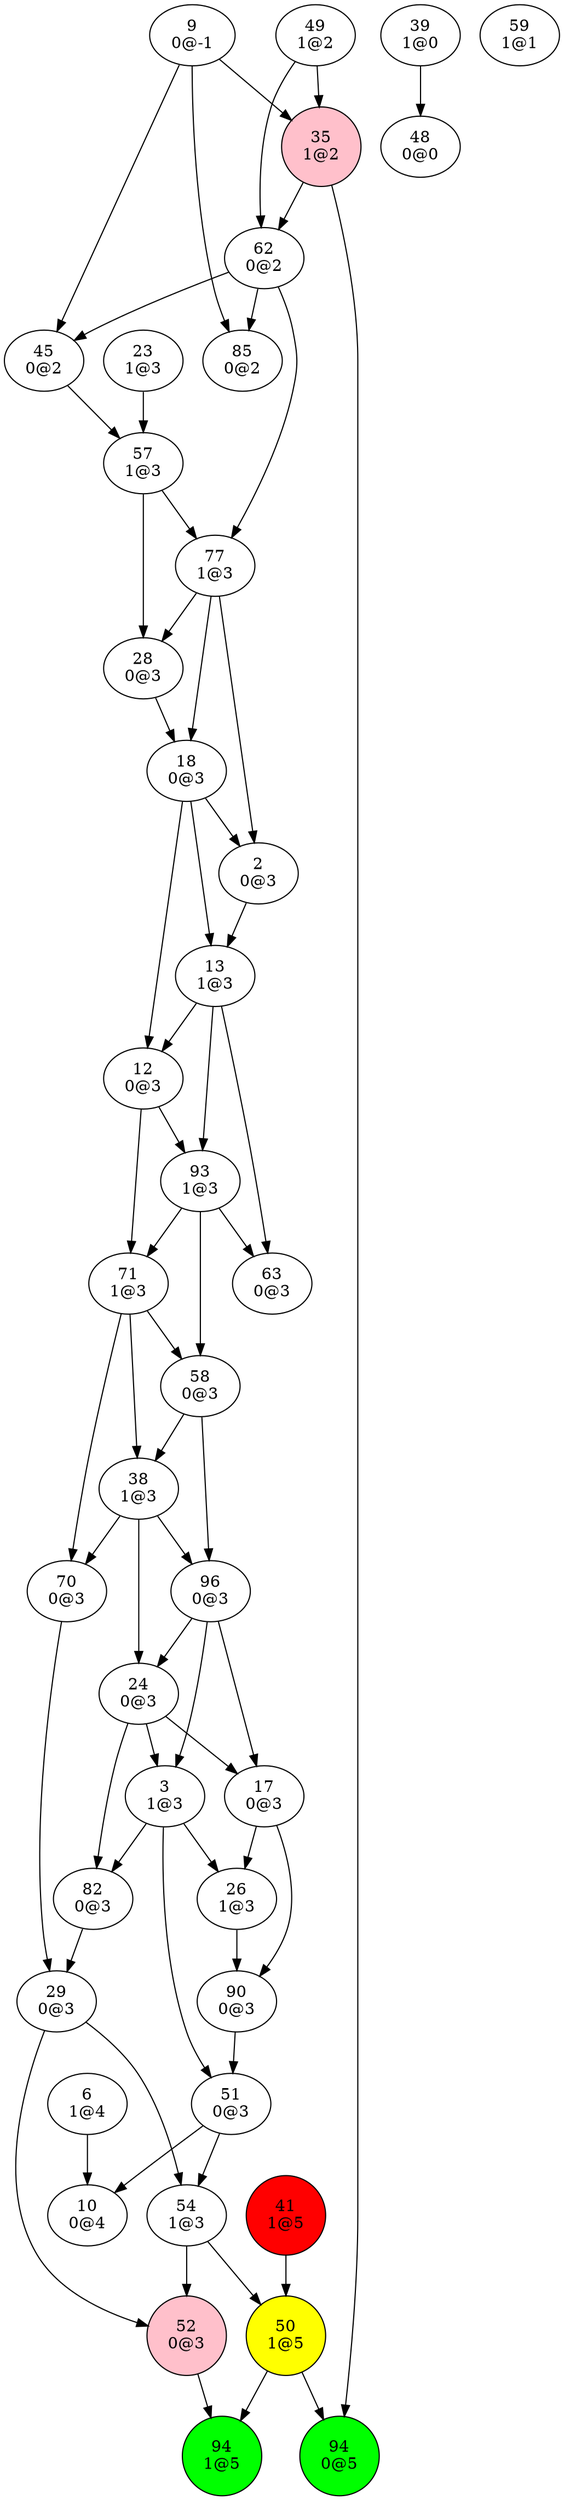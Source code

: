 digraph {
"2
0@3"->"13
1@3";
"3
1@3"->"26
1@3";
"3
1@3"->"51
0@3";
"3
1@3"->"82
0@3";
"6
1@4"->"10
0@4";
"9
0@-1"->"35
1@2";
"9
0@-1"->"45
0@2";
"9
0@-1"->"85
0@2";
"10
0@4";
"12
0@3"->"71
1@3";
"12
0@3"->"93
1@3";
"13
1@3"->"12
0@3";
"13
1@3"->"63
0@3";
"13
1@3"->"93
1@3";
"17
0@3"->"26
1@3";
"17
0@3"->"90
0@3";
"18
0@3"->"2
0@3";
"18
0@3"->"12
0@3";
"18
0@3"->"13
1@3";
"23
1@3"->"57
1@3";
"24
0@3"->"3
1@3";
"24
0@3"->"17
0@3";
"24
0@3"->"82
0@3";
"26
1@3"->"90
0@3";
"28
0@3"->"18
0@3";
"29
0@3"->"52
0@3";
"29
0@3"->"54
1@3";
"35
1@2"->"62
0@2";
"35
1@2"->"94
0@5";
"38
1@3"->"24
0@3";
"38
1@3"->"70
0@3";
"38
1@3"->"96
0@3";
"39
1@0"->"48
0@0";
"41
1@5"->"50
1@5";
"45
0@2"->"57
1@3";
"48
0@0";
"49
1@2"->"35
1@2";
"49
1@2"->"62
0@2";
"50
1@5"->"94
0@5";
"50
1@5"->"94
1@5";
"51
0@3"->"10
0@4";
"51
0@3"->"54
1@3";
"52
0@3"->"94
1@5";
"54
1@3"->"50
1@5";
"54
1@3"->"52
0@3";
"57
1@3"->"28
0@3";
"57
1@3"->"77
1@3";
"58
0@3"->"38
1@3";
"58
0@3"->"96
0@3";
"59
1@1";
"62
0@2"->"45
0@2";
"62
0@2"->"77
1@3";
"62
0@2"->"85
0@2";
"63
0@3";
"70
0@3"->"29
0@3";
"71
1@3"->"38
1@3";
"71
1@3"->"58
0@3";
"71
1@3"->"70
0@3";
"77
1@3"->"2
0@3";
"77
1@3"->"18
0@3";
"77
1@3"->"28
0@3";
"82
0@3"->"29
0@3";
"85
0@2";
"90
0@3"->"51
0@3";
"93
1@3"->"58
0@3";
"93
1@3"->"63
0@3";
"93
1@3"->"71
1@3";
"94
0@5";
"94
1@5";
"96
0@3"->"3
1@3";
"96
0@3"->"17
0@3";
"96
0@3"->"24
0@3";
"35
1@2"[shape=circle, style=filled, fillcolor=pink];
"41
1@5"[shape=circle, style=filled, fillcolor=red];
"50
1@5"[shape=circle, style=filled, fillcolor=yellow];
"52
0@3"[shape=circle, style=filled, fillcolor=pink];
"94
0@5"[shape=circle, style=filled, fillcolor=green];
"94
1@5"[shape=circle, style=filled, fillcolor=green];
}